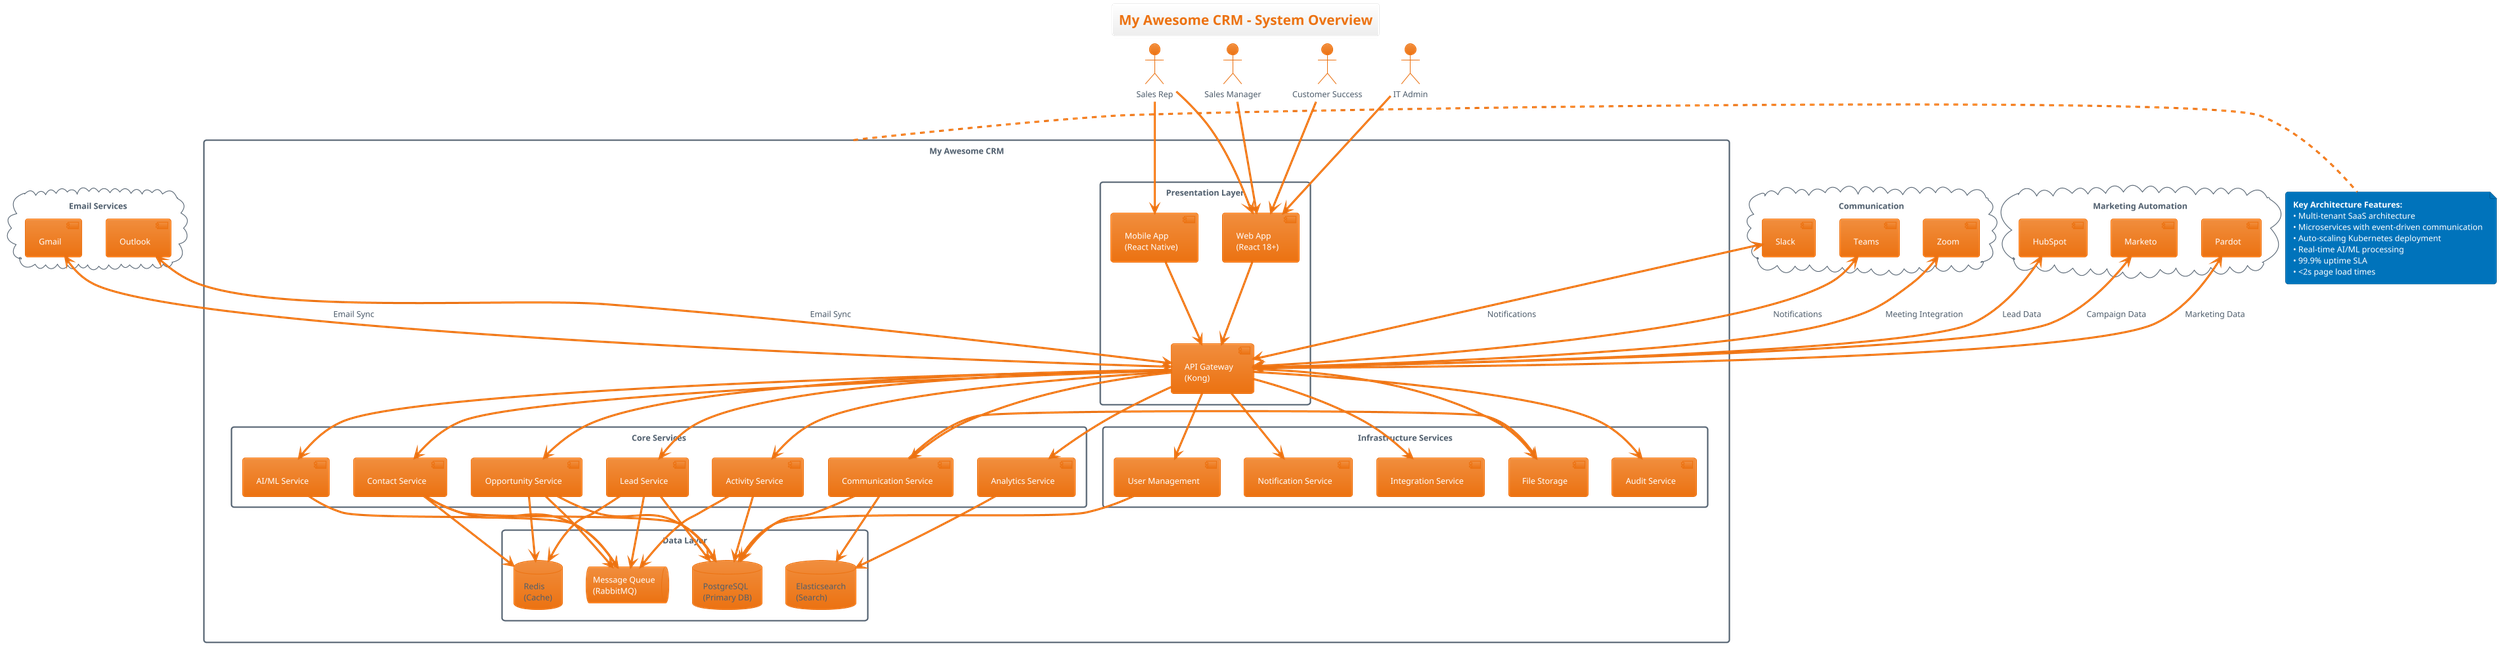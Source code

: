 @startuml system-overview
!theme aws-orange
title My Awesome CRM - System Overview

!define RECTANGLE class

' External Actors
actor "Sales Rep" as sales
actor "Sales Manager" as manager
actor "Customer Success" as cs
actor "IT Admin" as admin

' External Systems
cloud "Email Services" as email {
    component "Gmail" as gmail
    component "Outlook" as outlook
}

cloud "Communication" as comm {
    component "Slack" as slack
    component "Teams" as teams
    component "Zoom" as zoom
}

cloud "Marketing Automation" as marketing {
    component "HubSpot" as hubspot
    component "Marketo" as marketo
    component "Pardot" as pardot
}

' Main System
rectangle "My Awesome CRM" as crm {
    
    ' Presentation Layer
    rectangle "Presentation Layer" as presentation {
        component "Web App\n(React 18+)" as webapp
        component "Mobile App\n(React Native)" as mobile
        component "API Gateway\n(Kong)" as gateway
    }
    
    ' Core Services
    rectangle "Core Services" as core {
        component "Contact Service" as contact
        component "Lead Service" as lead
        component "Opportunity Service" as opportunity
        component "Activity Service" as activity
        component "Communication Service" as communication
        component "Analytics Service" as analytics
        component "AI/ML Service" as ai
    }
    
    ' Infrastructure Services
    rectangle "Infrastructure Services" as infra {
        component "User Management" as user
        component "Notification Service" as notification
        component "Integration Service" as integration
        component "File Storage" as files
        component "Audit Service" as audit
    }
    
    ' Data Layer
    rectangle "Data Layer" as data {
        database "PostgreSQL\n(Primary DB)" as postgres
        database "Redis\n(Cache)" as redis
        database "Elasticsearch\n(Search)" as elastic
        queue "Message Queue\n(RabbitMQ)" as queue
    }
}

' User Connections
sales --> webapp
sales --> mobile
manager --> webapp
cs --> webapp
admin --> webapp

' External System Connections
gmail <--> gateway : "Email Sync"
outlook <--> gateway : "Email Sync"
slack <--> gateway : "Notifications"
teams <--> gateway : "Notifications"
zoom <--> gateway : "Meeting Integration"
hubspot <--> gateway : "Lead Data"
marketo <--> gateway : "Campaign Data"
pardot <--> gateway : "Marketing Data"

' Internal Connections
webapp --> gateway
mobile --> gateway
gateway --> contact
gateway --> lead
gateway --> opportunity
gateway --> activity
gateway --> communication
gateway --> analytics
gateway --> ai

gateway --> user
gateway --> notification
gateway --> integration
gateway --> files
gateway --> audit

' Data Connections
contact --> postgres
lead --> postgres
opportunity --> postgres
activity --> postgres
communication --> postgres
user --> postgres

contact --> redis
lead --> redis
opportunity --> redis

analytics --> elastic
communication --> elastic

contact --> queue
lead --> queue
opportunity --> queue
activity --> queue
ai --> queue

communication --> files

note right of crm
  **Key Architecture Features:**
  • Multi-tenant SaaS architecture
  • Microservices with event-driven communication
  • Auto-scaling Kubernetes deployment
  • Real-time AI/ML processing
  • 99.9% uptime SLA
  • <2s page load times
end note

@enduml